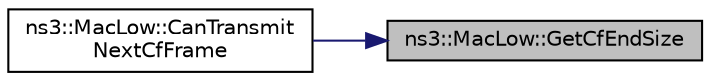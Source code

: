digraph "ns3::MacLow::GetCfEndSize"
{
 // LATEX_PDF_SIZE
  edge [fontname="Helvetica",fontsize="10",labelfontname="Helvetica",labelfontsize="10"];
  node [fontname="Helvetica",fontsize="10",shape=record];
  rankdir="RL";
  Node1 [label="ns3::MacLow::GetCfEndSize",height=0.2,width=0.4,color="black", fillcolor="grey75", style="filled", fontcolor="black",tooltip="Return the total CF-END size (including FCS trailer)."];
  Node1 -> Node2 [dir="back",color="midnightblue",fontsize="10",style="solid",fontname="Helvetica"];
  Node2 [label="ns3::MacLow::CanTransmit\lNextCfFrame",height=0.2,width=0.4,color="black", fillcolor="white", style="filled",URL="$classns3_1_1_mac_low.html#ae4268e4023afc9b701c40832f57e8459",tooltip="This function decides if a CF frame can be transmitted in the current CFP."];
}
